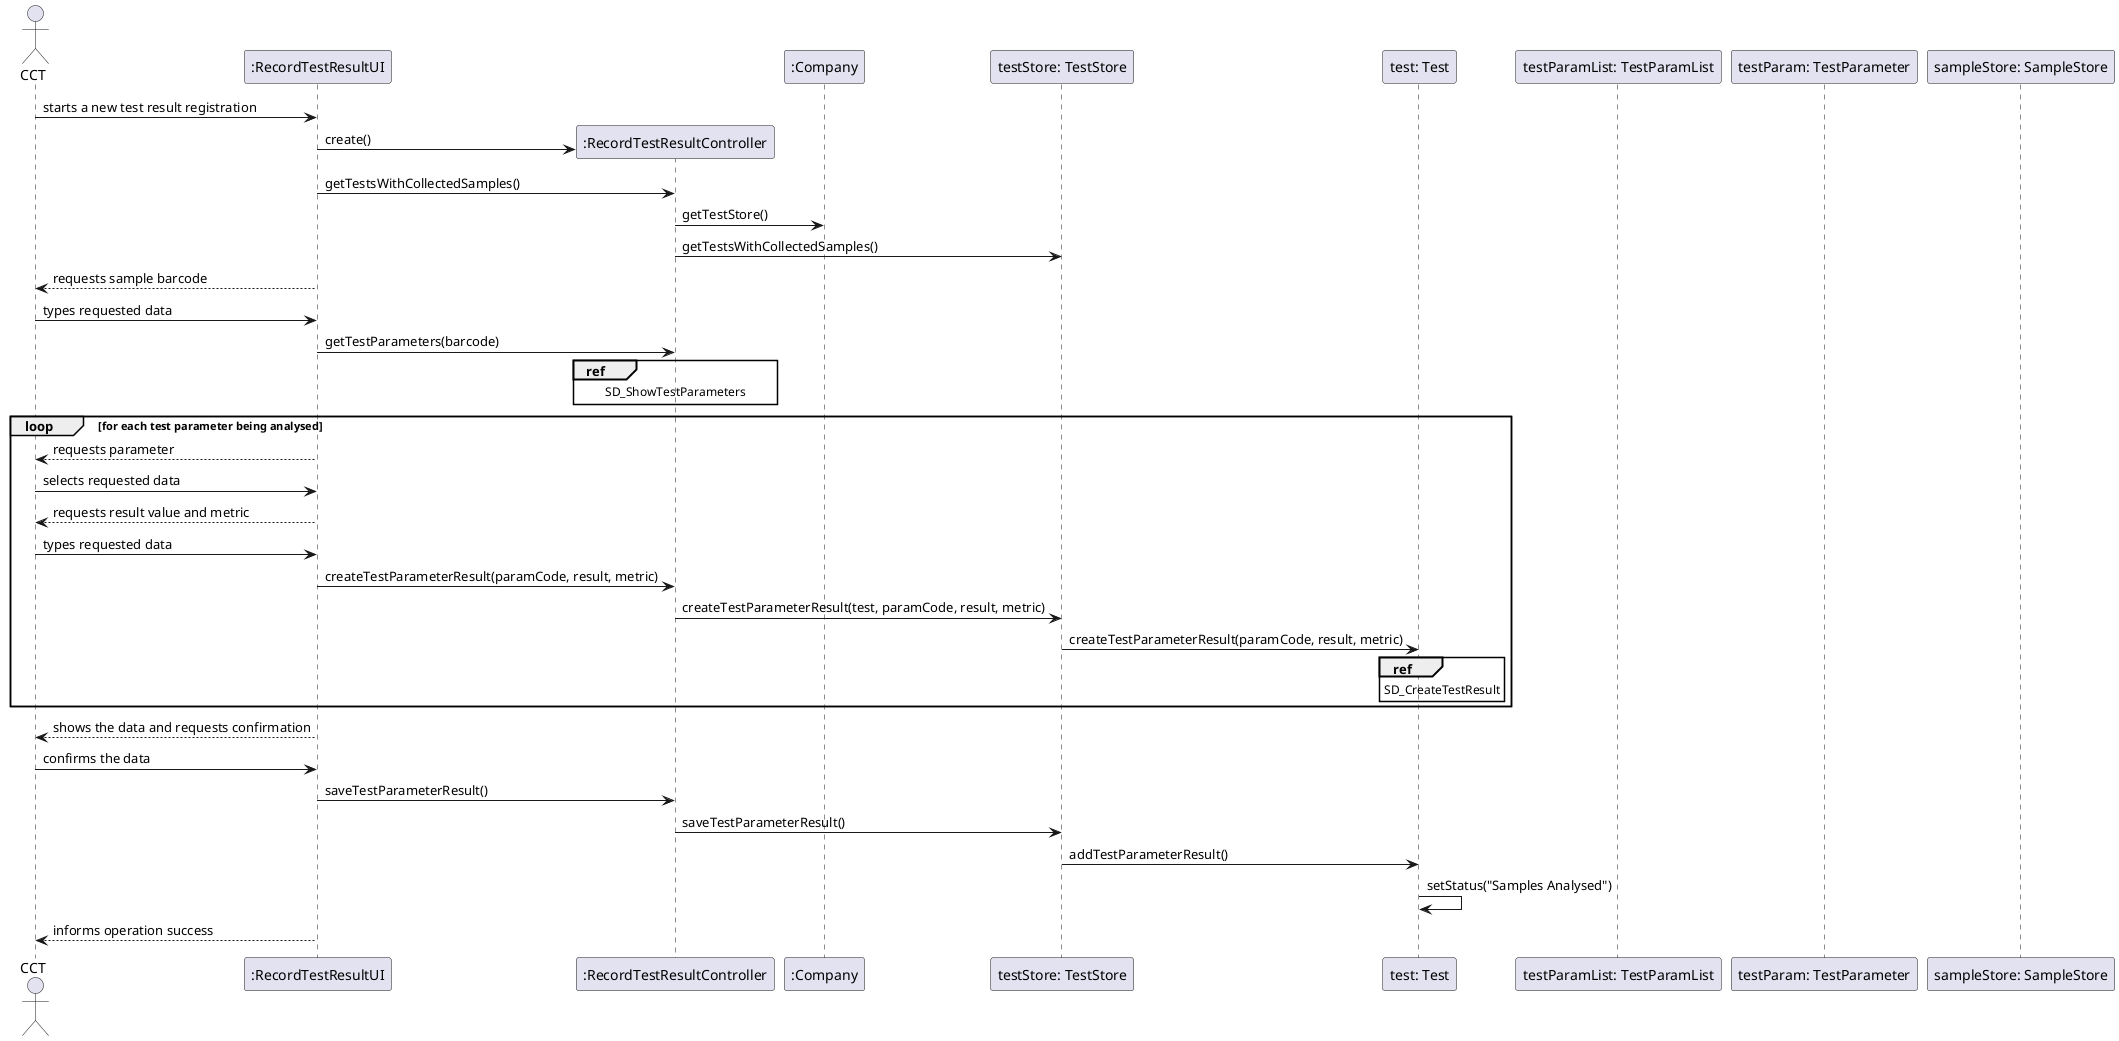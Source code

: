 @startuml
actor CCT as cct
participant ":RecordTestResultUI" as ui
participant ":RecordTestResultController" as controller
participant ":Company" as company
participant "testStore: TestStore" as ts
participant "test: Test" as test
participant "testParamList: TestParamList" as tpstore
participant "testParam: TestParameter" as testParam
participant "sampleStore: SampleStore" as ss


cct -> ui : starts a new test result registration
create controller
ui -> controller : create()
ui -> controller : getTestsWithCollectedSamples()
controller -> company : getTestStore()
controller -> ts : getTestsWithCollectedSamples()
ui --> cct : requests sample barcode
cct -> ui : types requested data
ui -> controller : getTestParameters(barcode)
ref over controller : SD_ShowTestParameters
loop for each test parameter being analysed
ui --> cct : requests parameter
cct -> ui : selects requested data
ui --> cct : requests result value and metric
cct -> ui : types requested data
ui -> controller : createTestParameterResult(paramCode, result, metric)
controller -> ts : createTestParameterResult(test, paramCode, result, metric)
ts -> test : createTestParameterResult(paramCode, result, metric)
ref over test : SD_CreateTestResult
end loop
ui --> cct : shows the data and requests confirmation
cct -> ui : confirms the data
ui -> controller : saveTestParameterResult()
controller -> ts : saveTestParameterResult()
ts -> test : addTestParameterResult()
test -> test : setStatus("Samples Analysed")
ui --> cct : informs operation success


@enduml